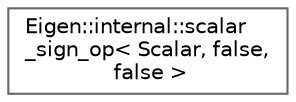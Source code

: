 digraph "Graphical Class Hierarchy"
{
 // LATEX_PDF_SIZE
  bgcolor="transparent";
  edge [fontname=Helvetica,fontsize=10,labelfontname=Helvetica,labelfontsize=10];
  node [fontname=Helvetica,fontsize=10,shape=box,height=0.2,width=0.4];
  rankdir="LR";
  Node0 [id="Node000000",label="Eigen::internal::scalar\l_sign_op\< Scalar, false,\l false \>",height=0.2,width=0.4,color="grey40", fillcolor="white", style="filled",URL="$structEigen_1_1internal_1_1scalar__sign__op_3_01Scalar_00_01false_00_01false_01_4.html",tooltip=" "];
}
